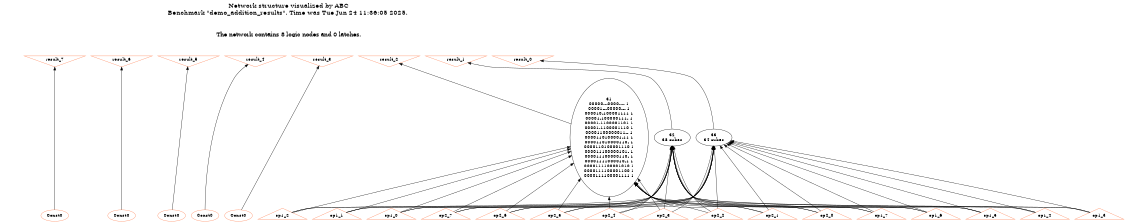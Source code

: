 # Network structure generated by ABC

digraph network {
size = "7.5,10";
center = true;
edge [dir = back];

{
  node [shape = plaintext];
  edge [style = invis];
  LevelTitle1 [label=""];
  LevelTitle2 [label=""];
  Level2 [label = ""];
  Level1 [label = ""];
  Level0 [label = ""];
  LevelTitle1 ->  LevelTitle2 ->  Level2 ->  Level1 ->  Level0;
}

{
  rank = same;
  LevelTitle1;
  title1 [shape=plaintext,
          fontsize=20,
          fontname = "Times-Roman",
          label="Network structure visualized by ABC\nBenchmark \"demo_addition_results\". Time was Tue Jun 24 11:36:05 2025. "
         ];
}

{
  rank = same;
  LevelTitle2;
  title2 [shape=plaintext,
          fontsize=18,
          fontname = "Times-Roman",
          label="The network contains 8 logic nodes and 0 latches.\n"
         ];
}

{
  rank = same;
  Level2;
  Node17 [label = "result_7", shape = invtriangle, color = coral, fillcolor = coral];
  Node18 [label = "result_6", shape = invtriangle, color = coral, fillcolor = coral];
  Node19 [label = "result_5", shape = invtriangle, color = coral, fillcolor = coral];
  Node20 [label = "result_4", shape = invtriangle, color = coral, fillcolor = coral];
  Node21 [label = "result_3", shape = invtriangle, color = coral, fillcolor = coral];
  Node22 [label = "result_2", shape = invtriangle, color = coral, fillcolor = coral];
  Node23 [label = "result_1", shape = invtriangle, color = coral, fillcolor = coral];
  Node24 [label = "result_0", shape = invtriangle, color = coral, fillcolor = coral];
}

{
  rank = same;
  Level1;
  Node30 [label = "31\n00000---0000---- 1\n00001---00000--- 1\n000010-100001111 1\n00001-100000111- 1\n00001-1100001101 1\n00001-1100001110 1\n00001100000011-- 1\n0000110100001-11 1\n000011010000110- 1\n0000110100001110 1\n000011100000101- 1\n000011100000110- 1\n00001111000010-1 1\n0000111100001010 1\n0000111100001100 1\n0000111100001111 1", shape = ellipse];
  Node31 [label = "32\n38 cubes", shape = ellipse];
  Node32 [label = "33\n34 cubes", shape = ellipse];
}

{
  rank = same;
  Level0;
  Node1 [label = "op1_7", shape = triangle, color = coral, fillcolor = coral];
  Node2 [label = "op1_6", shape = triangle, color = coral, fillcolor = coral];
  Node3 [label = "op1_5", shape = triangle, color = coral, fillcolor = coral];
  Node4 [label = "op1_4", shape = triangle, color = coral, fillcolor = coral];
  Node5 [label = "op1_3", shape = triangle, color = coral, fillcolor = coral];
  Node6 [label = "op1_2", shape = triangle, color = coral, fillcolor = coral];
  Node7 [label = "op1_1", shape = triangle, color = coral, fillcolor = coral];
  Node8 [label = "op1_0", shape = triangle, color = coral, fillcolor = coral];
  Node9 [label = "op2_7", shape = triangle, color = coral, fillcolor = coral];
  Node10 [label = "op2_6", shape = triangle, color = coral, fillcolor = coral];
  Node11 [label = "op2_5", shape = triangle, color = coral, fillcolor = coral];
  Node12 [label = "op2_4", shape = triangle, color = coral, fillcolor = coral];
  Node13 [label = "op2_3", shape = triangle, color = coral, fillcolor = coral];
  Node14 [label = "op2_2", shape = triangle, color = coral, fillcolor = coral];
  Node15 [label = "op2_1", shape = triangle, color = coral, fillcolor = coral];
  Node16 [label = "op2_0", shape = triangle, color = coral, fillcolor = coral];
  Node33 [label = "Const0", shape = ellipse, color = coral, fillcolor = coral];
  Node34 [label = "Const0", shape = ellipse, color = coral, fillcolor = coral];
  Node35 [label = "Const0", shape = ellipse, color = coral, fillcolor = coral];
  Node36 [label = "Const0", shape = ellipse, color = coral, fillcolor = coral];
  Node37 [label = "Const0", shape = ellipse, color = coral, fillcolor = coral];
}

title1 -> title2 [style = invis];
title2 -> Node17 [style = invis];
title2 -> Node18 [style = invis];
title2 -> Node19 [style = invis];
title2 -> Node20 [style = invis];
title2 -> Node21 [style = invis];
title2 -> Node22 [style = invis];
title2 -> Node23 [style = invis];
title2 -> Node24 [style = invis];
Node17 -> Node18 [style = invis];
Node18 -> Node19 [style = invis];
Node19 -> Node20 [style = invis];
Node20 -> Node21 [style = invis];
Node21 -> Node22 [style = invis];
Node22 -> Node23 [style = invis];
Node23 -> Node24 [style = invis];
Node17 -> Node33 [style = solid];
Node18 -> Node34 [style = solid];
Node19 -> Node35 [style = solid];
Node20 -> Node36 [style = solid];
Node21 -> Node37 [style = solid];
Node22 -> Node30 [style = solid];
Node23 -> Node31 [style = solid];
Node24 -> Node32 [style = solid];
Node30 -> Node1 [style = solid];
Node30 -> Node2 [style = solid];
Node30 -> Node3 [style = solid];
Node30 -> Node4 [style = solid];
Node30 -> Node5 [style = solid];
Node30 -> Node6 [style = solid];
Node30 -> Node7 [style = solid];
Node30 -> Node8 [style = solid];
Node30 -> Node9 [style = solid];
Node30 -> Node10 [style = solid];
Node30 -> Node11 [style = solid];
Node30 -> Node12 [style = solid];
Node30 -> Node13 [style = solid];
Node30 -> Node14 [style = solid];
Node30 -> Node15 [style = solid];
Node30 -> Node16 [style = solid];
Node31 -> Node1 [style = solid];
Node31 -> Node2 [style = solid];
Node31 -> Node3 [style = solid];
Node31 -> Node4 [style = solid];
Node31 -> Node5 [style = solid];
Node31 -> Node6 [style = solid];
Node31 -> Node7 [style = solid];
Node31 -> Node8 [style = solid];
Node31 -> Node9 [style = solid];
Node31 -> Node10 [style = solid];
Node31 -> Node11 [style = solid];
Node31 -> Node12 [style = solid];
Node31 -> Node13 [style = solid];
Node31 -> Node14 [style = solid];
Node31 -> Node15 [style = solid];
Node31 -> Node16 [style = solid];
Node32 -> Node1 [style = solid];
Node32 -> Node2 [style = solid];
Node32 -> Node3 [style = solid];
Node32 -> Node4 [style = solid];
Node32 -> Node5 [style = solid];
Node32 -> Node6 [style = solid];
Node32 -> Node7 [style = solid];
Node32 -> Node8 [style = solid];
Node32 -> Node9 [style = solid];
Node32 -> Node10 [style = solid];
Node32 -> Node11 [style = solid];
Node32 -> Node12 [style = solid];
Node32 -> Node13 [style = solid];
Node32 -> Node14 [style = solid];
Node32 -> Node15 [style = solid];
Node32 -> Node16 [style = solid];
}

